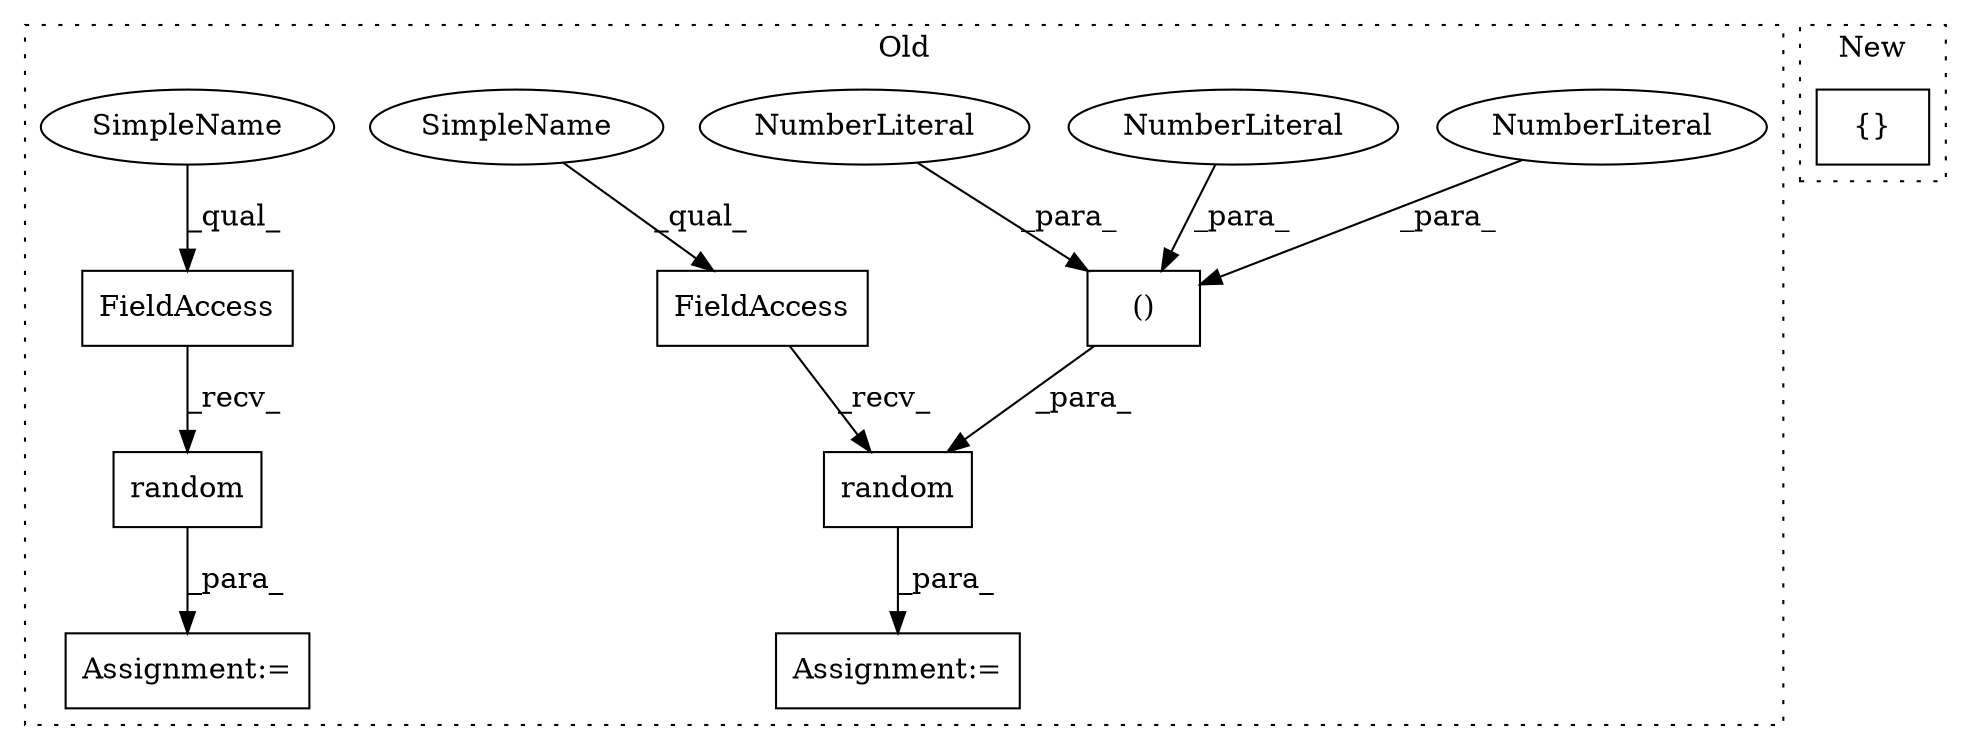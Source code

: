 digraph G {
subgraph cluster0 {
1 [label="random" a="32" s="40115,40133" l="7,1" shape="box"];
3 [label="FieldAccess" a="22" s="40102" l="12" shape="box"];
4 [label="Assignment:=" a="7" s="40101" l="1" shape="box"];
5 [label="()" a="106" s="39882" l="43" shape="box"];
6 [label="NumberLiteral" a="34" s="39924" l="1" shape="ellipse"];
7 [label="NumberLiteral" a="34" s="39882" l="1" shape="ellipse"];
8 [label="NumberLiteral" a="34" s="39910" l="1" shape="ellipse"];
9 [label="FieldAccess" a="22" s="40152" l="12" shape="box"];
10 [label="random" a="32" s="40165,40184" l="7,1" shape="box"];
11 [label="Assignment:=" a="7" s="40150" l="1" shape="box"];
12 [label="SimpleName" a="42" s="40102" l="5" shape="ellipse"];
13 [label="SimpleName" a="42" s="40152" l="5" shape="ellipse"];
label = "Old";
style="dotted";
}
subgraph cluster1 {
2 [label="{}" a="4" s="38877,39316" l="10,2" shape="box"];
label = "New";
style="dotted";
}
1 -> 4 [label="_para_"];
3 -> 1 [label="_recv_"];
5 -> 1 [label="_para_"];
6 -> 5 [label="_para_"];
7 -> 5 [label="_para_"];
8 -> 5 [label="_para_"];
9 -> 10 [label="_recv_"];
10 -> 11 [label="_para_"];
12 -> 3 [label="_qual_"];
13 -> 9 [label="_qual_"];
}